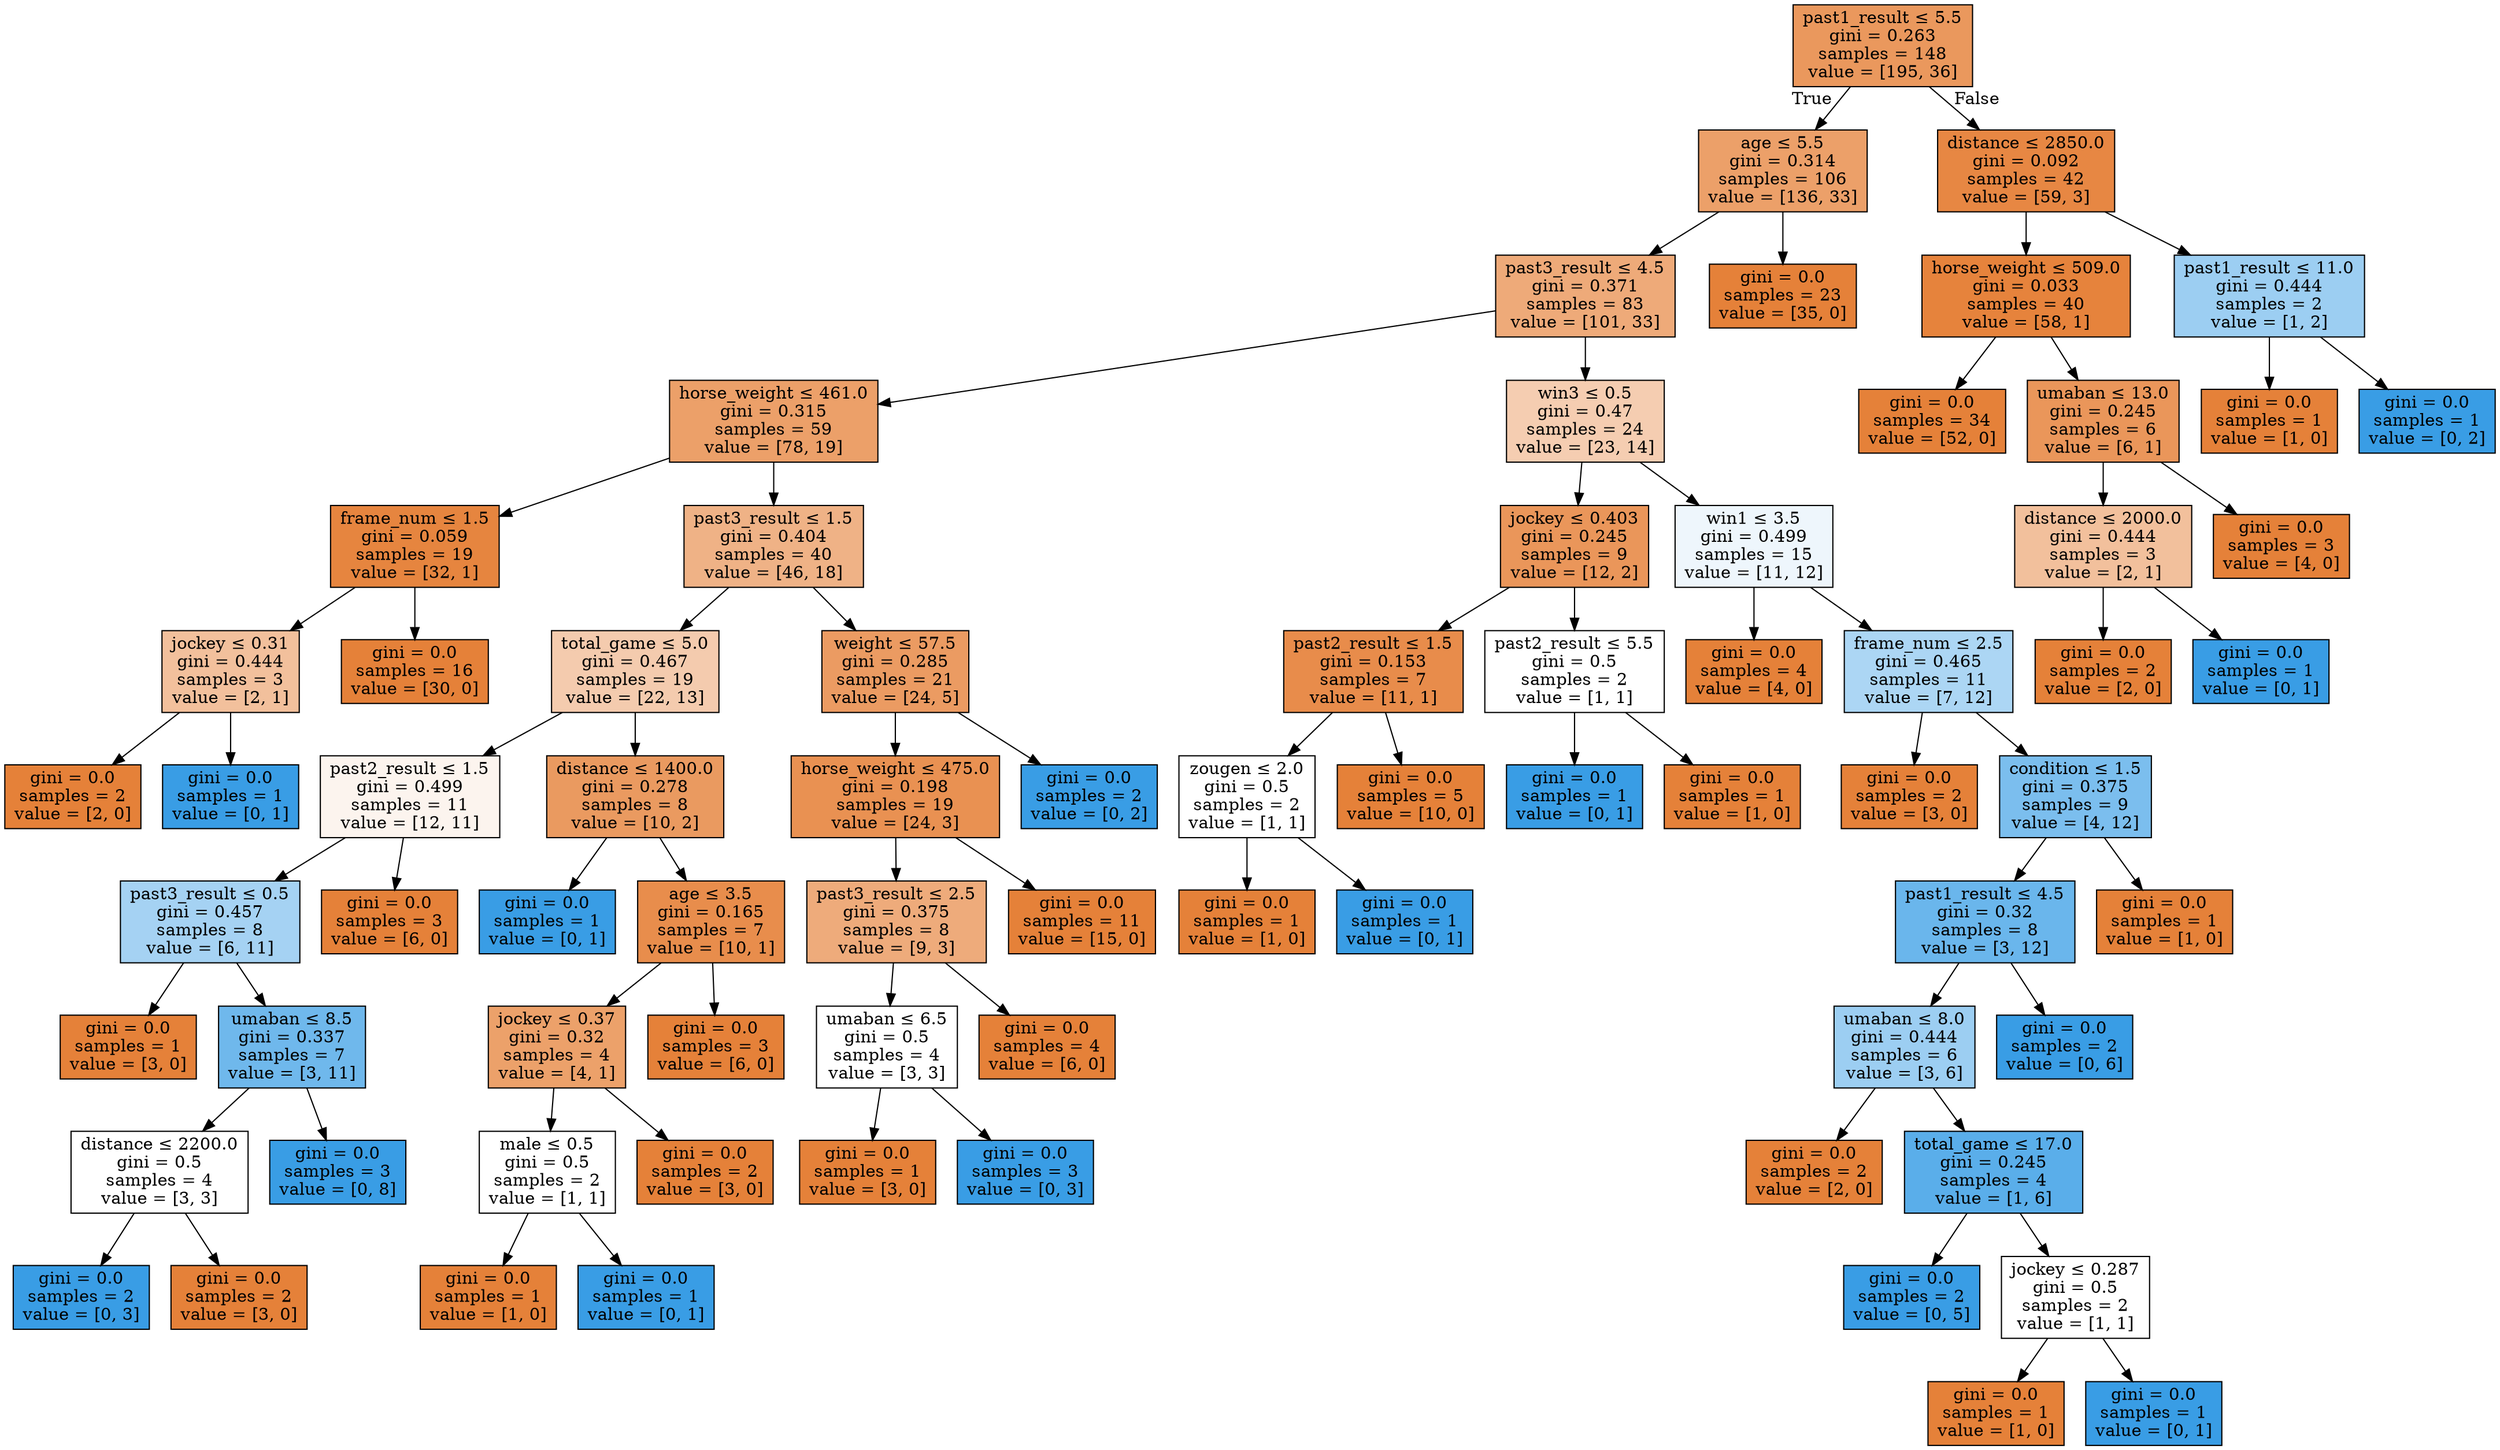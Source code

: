 digraph Tree {
node [shape=box, style="filled", color="black"] ;
0 [label=<past1_result &le; 5.5<br/>gini = 0.263<br/>samples = 148<br/>value = [195, 36]>, fillcolor="#e58139d0"] ;
1 [label=<age &le; 5.5<br/>gini = 0.314<br/>samples = 106<br/>value = [136, 33]>, fillcolor="#e58139c1"] ;
0 -> 1 [labeldistance=2.5, labelangle=45, headlabel="True"] ;
2 [label=<past3_result &le; 4.5<br/>gini = 0.371<br/>samples = 83<br/>value = [101, 33]>, fillcolor="#e58139ac"] ;
1 -> 2 ;
3 [label=<horse_weight &le; 461.0<br/>gini = 0.315<br/>samples = 59<br/>value = [78, 19]>, fillcolor="#e58139c1"] ;
2 -> 3 ;
4 [label=<frame_num &le; 1.5<br/>gini = 0.059<br/>samples = 19<br/>value = [32, 1]>, fillcolor="#e58139f7"] ;
3 -> 4 ;
5 [label=<jockey &le; 0.31<br/>gini = 0.444<br/>samples = 3<br/>value = [2, 1]>, fillcolor="#e581397f"] ;
4 -> 5 ;
6 [label=<gini = 0.0<br/>samples = 2<br/>value = [2, 0]>, fillcolor="#e58139ff"] ;
5 -> 6 ;
7 [label=<gini = 0.0<br/>samples = 1<br/>value = [0, 1]>, fillcolor="#399de5ff"] ;
5 -> 7 ;
8 [label=<gini = 0.0<br/>samples = 16<br/>value = [30, 0]>, fillcolor="#e58139ff"] ;
4 -> 8 ;
9 [label=<past3_result &le; 1.5<br/>gini = 0.404<br/>samples = 40<br/>value = [46, 18]>, fillcolor="#e581399b"] ;
3 -> 9 ;
10 [label=<total_game &le; 5.0<br/>gini = 0.467<br/>samples = 19<br/>value = [22, 13]>, fillcolor="#e5813968"] ;
9 -> 10 ;
11 [label=<past2_result &le; 1.5<br/>gini = 0.499<br/>samples = 11<br/>value = [12, 11]>, fillcolor="#e5813915"] ;
10 -> 11 ;
12 [label=<past3_result &le; 0.5<br/>gini = 0.457<br/>samples = 8<br/>value = [6, 11]>, fillcolor="#399de574"] ;
11 -> 12 ;
13 [label=<gini = 0.0<br/>samples = 1<br/>value = [3, 0]>, fillcolor="#e58139ff"] ;
12 -> 13 ;
14 [label=<umaban &le; 8.5<br/>gini = 0.337<br/>samples = 7<br/>value = [3, 11]>, fillcolor="#399de5b9"] ;
12 -> 14 ;
15 [label=<distance &le; 2200.0<br/>gini = 0.5<br/>samples = 4<br/>value = [3, 3]>, fillcolor="#e5813900"] ;
14 -> 15 ;
16 [label=<gini = 0.0<br/>samples = 2<br/>value = [0, 3]>, fillcolor="#399de5ff"] ;
15 -> 16 ;
17 [label=<gini = 0.0<br/>samples = 2<br/>value = [3, 0]>, fillcolor="#e58139ff"] ;
15 -> 17 ;
18 [label=<gini = 0.0<br/>samples = 3<br/>value = [0, 8]>, fillcolor="#399de5ff"] ;
14 -> 18 ;
19 [label=<gini = 0.0<br/>samples = 3<br/>value = [6, 0]>, fillcolor="#e58139ff"] ;
11 -> 19 ;
20 [label=<distance &le; 1400.0<br/>gini = 0.278<br/>samples = 8<br/>value = [10, 2]>, fillcolor="#e58139cc"] ;
10 -> 20 ;
21 [label=<gini = 0.0<br/>samples = 1<br/>value = [0, 1]>, fillcolor="#399de5ff"] ;
20 -> 21 ;
22 [label=<age &le; 3.5<br/>gini = 0.165<br/>samples = 7<br/>value = [10, 1]>, fillcolor="#e58139e6"] ;
20 -> 22 ;
23 [label=<jockey &le; 0.37<br/>gini = 0.32<br/>samples = 4<br/>value = [4, 1]>, fillcolor="#e58139bf"] ;
22 -> 23 ;
24 [label=<male &le; 0.5<br/>gini = 0.5<br/>samples = 2<br/>value = [1, 1]>, fillcolor="#e5813900"] ;
23 -> 24 ;
25 [label=<gini = 0.0<br/>samples = 1<br/>value = [1, 0]>, fillcolor="#e58139ff"] ;
24 -> 25 ;
26 [label=<gini = 0.0<br/>samples = 1<br/>value = [0, 1]>, fillcolor="#399de5ff"] ;
24 -> 26 ;
27 [label=<gini = 0.0<br/>samples = 2<br/>value = [3, 0]>, fillcolor="#e58139ff"] ;
23 -> 27 ;
28 [label=<gini = 0.0<br/>samples = 3<br/>value = [6, 0]>, fillcolor="#e58139ff"] ;
22 -> 28 ;
29 [label=<weight &le; 57.5<br/>gini = 0.285<br/>samples = 21<br/>value = [24, 5]>, fillcolor="#e58139ca"] ;
9 -> 29 ;
30 [label=<horse_weight &le; 475.0<br/>gini = 0.198<br/>samples = 19<br/>value = [24, 3]>, fillcolor="#e58139df"] ;
29 -> 30 ;
31 [label=<past3_result &le; 2.5<br/>gini = 0.375<br/>samples = 8<br/>value = [9, 3]>, fillcolor="#e58139aa"] ;
30 -> 31 ;
32 [label=<umaban &le; 6.5<br/>gini = 0.5<br/>samples = 4<br/>value = [3, 3]>, fillcolor="#e5813900"] ;
31 -> 32 ;
33 [label=<gini = 0.0<br/>samples = 1<br/>value = [3, 0]>, fillcolor="#e58139ff"] ;
32 -> 33 ;
34 [label=<gini = 0.0<br/>samples = 3<br/>value = [0, 3]>, fillcolor="#399de5ff"] ;
32 -> 34 ;
35 [label=<gini = 0.0<br/>samples = 4<br/>value = [6, 0]>, fillcolor="#e58139ff"] ;
31 -> 35 ;
36 [label=<gini = 0.0<br/>samples = 11<br/>value = [15, 0]>, fillcolor="#e58139ff"] ;
30 -> 36 ;
37 [label=<gini = 0.0<br/>samples = 2<br/>value = [0, 2]>, fillcolor="#399de5ff"] ;
29 -> 37 ;
38 [label=<win3 &le; 0.5<br/>gini = 0.47<br/>samples = 24<br/>value = [23, 14]>, fillcolor="#e5813964"] ;
2 -> 38 ;
39 [label=<jockey &le; 0.403<br/>gini = 0.245<br/>samples = 9<br/>value = [12, 2]>, fillcolor="#e58139d4"] ;
38 -> 39 ;
40 [label=<past2_result &le; 1.5<br/>gini = 0.153<br/>samples = 7<br/>value = [11, 1]>, fillcolor="#e58139e8"] ;
39 -> 40 ;
41 [label=<zougen &le; 2.0<br/>gini = 0.5<br/>samples = 2<br/>value = [1, 1]>, fillcolor="#e5813900"] ;
40 -> 41 ;
42 [label=<gini = 0.0<br/>samples = 1<br/>value = [1, 0]>, fillcolor="#e58139ff"] ;
41 -> 42 ;
43 [label=<gini = 0.0<br/>samples = 1<br/>value = [0, 1]>, fillcolor="#399de5ff"] ;
41 -> 43 ;
44 [label=<gini = 0.0<br/>samples = 5<br/>value = [10, 0]>, fillcolor="#e58139ff"] ;
40 -> 44 ;
45 [label=<past2_result &le; 5.5<br/>gini = 0.5<br/>samples = 2<br/>value = [1, 1]>, fillcolor="#e5813900"] ;
39 -> 45 ;
46 [label=<gini = 0.0<br/>samples = 1<br/>value = [0, 1]>, fillcolor="#399de5ff"] ;
45 -> 46 ;
47 [label=<gini = 0.0<br/>samples = 1<br/>value = [1, 0]>, fillcolor="#e58139ff"] ;
45 -> 47 ;
48 [label=<win1 &le; 3.5<br/>gini = 0.499<br/>samples = 15<br/>value = [11, 12]>, fillcolor="#399de515"] ;
38 -> 48 ;
49 [label=<gini = 0.0<br/>samples = 4<br/>value = [4, 0]>, fillcolor="#e58139ff"] ;
48 -> 49 ;
50 [label=<frame_num &le; 2.5<br/>gini = 0.465<br/>samples = 11<br/>value = [7, 12]>, fillcolor="#399de56a"] ;
48 -> 50 ;
51 [label=<gini = 0.0<br/>samples = 2<br/>value = [3, 0]>, fillcolor="#e58139ff"] ;
50 -> 51 ;
52 [label=<condition &le; 1.5<br/>gini = 0.375<br/>samples = 9<br/>value = [4, 12]>, fillcolor="#399de5aa"] ;
50 -> 52 ;
53 [label=<past1_result &le; 4.5<br/>gini = 0.32<br/>samples = 8<br/>value = [3, 12]>, fillcolor="#399de5bf"] ;
52 -> 53 ;
54 [label=<umaban &le; 8.0<br/>gini = 0.444<br/>samples = 6<br/>value = [3, 6]>, fillcolor="#399de57f"] ;
53 -> 54 ;
55 [label=<gini = 0.0<br/>samples = 2<br/>value = [2, 0]>, fillcolor="#e58139ff"] ;
54 -> 55 ;
56 [label=<total_game &le; 17.0<br/>gini = 0.245<br/>samples = 4<br/>value = [1, 6]>, fillcolor="#399de5d4"] ;
54 -> 56 ;
57 [label=<gini = 0.0<br/>samples = 2<br/>value = [0, 5]>, fillcolor="#399de5ff"] ;
56 -> 57 ;
58 [label=<jockey &le; 0.287<br/>gini = 0.5<br/>samples = 2<br/>value = [1, 1]>, fillcolor="#e5813900"] ;
56 -> 58 ;
59 [label=<gini = 0.0<br/>samples = 1<br/>value = [1, 0]>, fillcolor="#e58139ff"] ;
58 -> 59 ;
60 [label=<gini = 0.0<br/>samples = 1<br/>value = [0, 1]>, fillcolor="#399de5ff"] ;
58 -> 60 ;
61 [label=<gini = 0.0<br/>samples = 2<br/>value = [0, 6]>, fillcolor="#399de5ff"] ;
53 -> 61 ;
62 [label=<gini = 0.0<br/>samples = 1<br/>value = [1, 0]>, fillcolor="#e58139ff"] ;
52 -> 62 ;
63 [label=<gini = 0.0<br/>samples = 23<br/>value = [35, 0]>, fillcolor="#e58139ff"] ;
1 -> 63 ;
64 [label=<distance &le; 2850.0<br/>gini = 0.092<br/>samples = 42<br/>value = [59, 3]>, fillcolor="#e58139f2"] ;
0 -> 64 [labeldistance=2.5, labelangle=-45, headlabel="False"] ;
65 [label=<horse_weight &le; 509.0<br/>gini = 0.033<br/>samples = 40<br/>value = [58, 1]>, fillcolor="#e58139fb"] ;
64 -> 65 ;
66 [label=<gini = 0.0<br/>samples = 34<br/>value = [52, 0]>, fillcolor="#e58139ff"] ;
65 -> 66 ;
67 [label=<umaban &le; 13.0<br/>gini = 0.245<br/>samples = 6<br/>value = [6, 1]>, fillcolor="#e58139d4"] ;
65 -> 67 ;
68 [label=<distance &le; 2000.0<br/>gini = 0.444<br/>samples = 3<br/>value = [2, 1]>, fillcolor="#e581397f"] ;
67 -> 68 ;
69 [label=<gini = 0.0<br/>samples = 2<br/>value = [2, 0]>, fillcolor="#e58139ff"] ;
68 -> 69 ;
70 [label=<gini = 0.0<br/>samples = 1<br/>value = [0, 1]>, fillcolor="#399de5ff"] ;
68 -> 70 ;
71 [label=<gini = 0.0<br/>samples = 3<br/>value = [4, 0]>, fillcolor="#e58139ff"] ;
67 -> 71 ;
72 [label=<past1_result &le; 11.0<br/>gini = 0.444<br/>samples = 2<br/>value = [1, 2]>, fillcolor="#399de57f"] ;
64 -> 72 ;
73 [label=<gini = 0.0<br/>samples = 1<br/>value = [1, 0]>, fillcolor="#e58139ff"] ;
72 -> 73 ;
74 [label=<gini = 0.0<br/>samples = 1<br/>value = [0, 2]>, fillcolor="#399de5ff"] ;
72 -> 74 ;
}